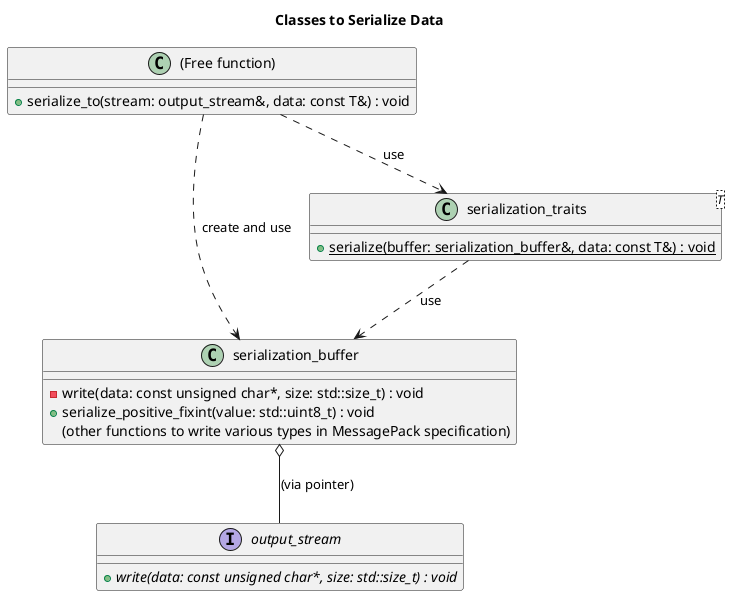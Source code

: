 @startuml serializer_classes

title Classes to Serialize Data

interface output_stream {
    {abstract} + write(data: const unsigned char*, size: std::size_t) : void
}

class serialization_buffer {
    - write(data: const unsigned char*, size: std::size_t) : void
    + serialize_positive_fixint(value: std::uint8_t) : void
    (other functions to write various types in MessagePack specification)
}
serialization_buffer o-- output_stream : (via pointer)

class serialization_traits<T> {
    {static} + serialize(buffer: serialization_buffer&, data: const T&) : void
}
serialization_traits ..> serialization_buffer : use

class "(Free function)" as free_function {
    + serialize_to(stream: output_stream&, data: const T&) : void
}
free_function ..> serialization_traits : use
free_function ..> serialization_buffer : create and use

@enduml
